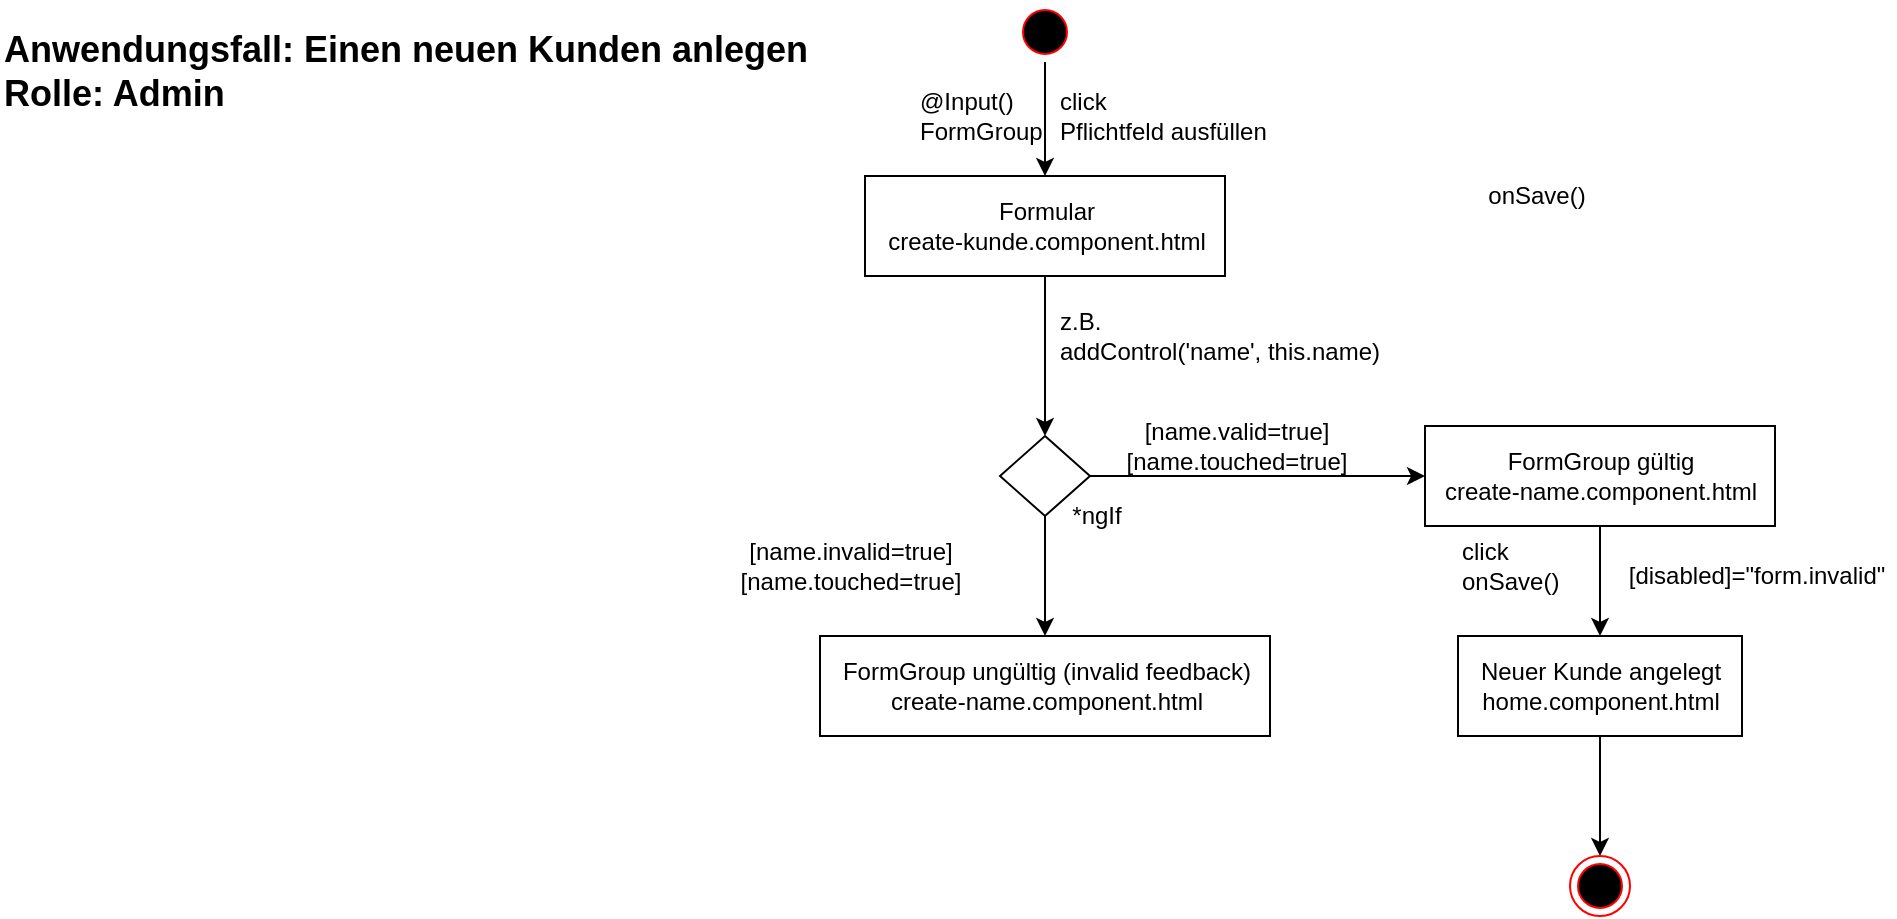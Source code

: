 <mxfile version="14.7.4" type="device"><diagram name="Page-1" id="e7e014a7-5840-1c2e-5031-d8a46d1fe8dd"><mxGraphModel dx="1422" dy="794" grid="1" gridSize="10" guides="1" tooltips="1" connect="1" arrows="1" fold="1" page="1" pageScale="1" pageWidth="1169" pageHeight="826" background="none" math="0" shadow="0"><root><mxCell id="0"/><mxCell id="1" parent="0"/><mxCell id="hnT9vzPRiST1Zk_uiI77-44" style="edgeStyle=orthogonalEdgeStyle;rounded=0;orthogonalLoop=1;jettySize=auto;html=1;entryX=0.5;entryY=0;entryDx=0;entryDy=0;" parent="1" source="hnT9vzPRiST1Zk_uiI77-42" target="hnT9vzPRiST1Zk_uiI77-43" edge="1"><mxGeometry relative="1" as="geometry"/></mxCell><mxCell id="hnT9vzPRiST1Zk_uiI77-42" value="" style="ellipse;html=1;shape=startState;fillColor=#000000;strokeColor=#ff0000;" parent="1" vertex="1"><mxGeometry x="517.5" y="33" width="30" height="30" as="geometry"/></mxCell><mxCell id="hnT9vzPRiST1Zk_uiI77-47" style="edgeStyle=orthogonalEdgeStyle;rounded=0;orthogonalLoop=1;jettySize=auto;html=1;entryX=0.5;entryY=0;entryDx=0;entryDy=0;" parent="1" source="hnT9vzPRiST1Zk_uiI77-43" target="hnT9vzPRiST1Zk_uiI77-51" edge="1"><mxGeometry relative="1" as="geometry"><mxPoint x="532.5" y="360" as="targetPoint"/></mxGeometry></mxCell><mxCell id="hnT9vzPRiST1Zk_uiI77-43" value="Formular&lt;br&gt;create-kunde.component.html" style="html=1;" parent="1" vertex="1"><mxGeometry x="442.5" y="120" width="180" height="50" as="geometry"/></mxCell><mxCell id="hnT9vzPRiST1Zk_uiI77-45" value="click&lt;br&gt;Pflichtfeld ausfüllen" style="text;html=1;align=left;verticalAlign=middle;resizable=0;points=[];autosize=1;strokeColor=none;" parent="1" vertex="1"><mxGeometry x="537.5" y="75" width="120" height="30" as="geometry"/></mxCell><mxCell id="hnT9vzPRiST1Zk_uiI77-48" value="@Input()&lt;br&gt;FormGroup" style="text;html=1;align=left;verticalAlign=middle;resizable=0;points=[];autosize=1;strokeColor=none;" parent="1" vertex="1"><mxGeometry x="467.5" y="75" width="80" height="30" as="geometry"/></mxCell><mxCell id="hnT9vzPRiST1Zk_uiI77-50" value="z.B.&lt;br&gt;addControl('name', this.name)" style="text;html=1;align=left;verticalAlign=middle;resizable=0;points=[];autosize=1;strokeColor=none;" parent="1" vertex="1"><mxGeometry x="537.5" y="185" width="180" height="30" as="geometry"/></mxCell><mxCell id="hnT9vzPRiST1Zk_uiI77-55" style="edgeStyle=orthogonalEdgeStyle;rounded=0;orthogonalLoop=1;jettySize=auto;html=1;" parent="1" source="hnT9vzPRiST1Zk_uiI77-51" target="hnT9vzPRiST1Zk_uiI77-54" edge="1"><mxGeometry relative="1" as="geometry"/></mxCell><mxCell id="hnT9vzPRiST1Zk_uiI77-59" style="edgeStyle=orthogonalEdgeStyle;rounded=0;orthogonalLoop=1;jettySize=auto;html=1;entryX=0;entryY=0.5;entryDx=0;entryDy=0;" parent="1" source="hnT9vzPRiST1Zk_uiI77-51" target="hnT9vzPRiST1Zk_uiI77-58" edge="1"><mxGeometry relative="1" as="geometry"/></mxCell><mxCell id="hnT9vzPRiST1Zk_uiI77-51" value="" style="rhombus;whiteSpace=wrap;html=1;" parent="1" vertex="1"><mxGeometry x="510" y="250" width="45" height="40" as="geometry"/></mxCell><mxCell id="hnT9vzPRiST1Zk_uiI77-53" value="onSave()" style="text;html=1;align=center;verticalAlign=middle;resizable=0;points=[];autosize=1;strokeColor=none;" parent="1" vertex="1"><mxGeometry x="747.5" y="120" width="60" height="20" as="geometry"/></mxCell><mxCell id="hnT9vzPRiST1Zk_uiI77-54" value="FormGroup ungültig (invalid feedback)&lt;br&gt;create-name.component.html" style="html=1;" parent="1" vertex="1"><mxGeometry x="420" y="350" width="225" height="50" as="geometry"/></mxCell><mxCell id="hnT9vzPRiST1Zk_uiI77-56" value="[name.invalid=true]&lt;br&gt;[name.touched=true]" style="text;html=1;align=center;verticalAlign=middle;resizable=0;points=[];autosize=1;strokeColor=none;" parent="1" vertex="1"><mxGeometry x="370" y="300" width="130" height="30" as="geometry"/></mxCell><mxCell id="hnT9vzPRiST1Zk_uiI77-57" value="*ngIf" style="text;html=1;align=center;verticalAlign=middle;resizable=0;points=[];autosize=1;strokeColor=none;" parent="1" vertex="1"><mxGeometry x="537.5" y="280" width="40" height="20" as="geometry"/></mxCell><mxCell id="hnT9vzPRiST1Zk_uiI77-62" style="edgeStyle=orthogonalEdgeStyle;rounded=0;orthogonalLoop=1;jettySize=auto;html=1;" parent="1" source="hnT9vzPRiST1Zk_uiI77-58" target="hnT9vzPRiST1Zk_uiI77-61" edge="1"><mxGeometry relative="1" as="geometry"/></mxCell><mxCell id="hnT9vzPRiST1Zk_uiI77-58" value="FormGroup gültig&lt;br&gt;create-name.component.html" style="html=1;" parent="1" vertex="1"><mxGeometry x="722.5" y="245" width="175" height="50" as="geometry"/></mxCell><mxCell id="hnT9vzPRiST1Zk_uiI77-60" value="[name.valid=true]&lt;br&gt;[name.touched=true]" style="text;html=1;align=center;verticalAlign=middle;resizable=0;points=[];autosize=1;strokeColor=none;" parent="1" vertex="1"><mxGeometry x="562.5" y="240" width="130" height="30" as="geometry"/></mxCell><mxCell id="hnT9vzPRiST1Zk_uiI77-66" style="edgeStyle=orthogonalEdgeStyle;rounded=0;orthogonalLoop=1;jettySize=auto;html=1;" parent="1" source="hnT9vzPRiST1Zk_uiI77-61" target="hnT9vzPRiST1Zk_uiI77-65" edge="1"><mxGeometry relative="1" as="geometry"/></mxCell><mxCell id="hnT9vzPRiST1Zk_uiI77-61" value="Neuer Kunde angelegt&lt;br&gt;home.component.html" style="html=1;" parent="1" vertex="1"><mxGeometry x="739" y="350" width="142" height="50" as="geometry"/></mxCell><mxCell id="hnT9vzPRiST1Zk_uiI77-63" value="click&lt;br&gt;onSave()" style="text;html=1;align=left;verticalAlign=middle;resizable=0;points=[];autosize=1;strokeColor=none;" parent="1" vertex="1"><mxGeometry x="739" y="300" width="60" height="30" as="geometry"/></mxCell><mxCell id="hnT9vzPRiST1Zk_uiI77-64" value="[disabled]=&quot;form.invalid&quot;" style="text;html=1;align=center;verticalAlign=middle;resizable=0;points=[];autosize=1;strokeColor=none;" parent="1" vertex="1"><mxGeometry x="817.5" y="310" width="140" height="20" as="geometry"/></mxCell><mxCell id="hnT9vzPRiST1Zk_uiI77-65" value="" style="ellipse;html=1;shape=endState;fillColor=#000000;strokeColor=#ff0000;" parent="1" vertex="1"><mxGeometry x="795" y="460" width="30" height="30" as="geometry"/></mxCell><mxCell id="sC-l7CGOiN6l9EuEIbZA-1" value="&lt;div&gt;&lt;b style=&quot;font-size: 18px&quot;&gt;Anwendungsfall: Einen neuen Kunden anlegen&lt;/b&gt;&lt;/div&gt;&lt;font style=&quot;font-size: 18px&quot;&gt;&lt;b&gt;Rolle: Admin&lt;/b&gt;&lt;/font&gt;" style="text;html=1;align=left;verticalAlign=middle;resizable=0;points=[];autosize=1;strokeColor=none;" vertex="1" parent="1"><mxGeometry x="10" y="48" width="420" height="40" as="geometry"/></mxCell></root></mxGraphModel></diagram></mxfile>